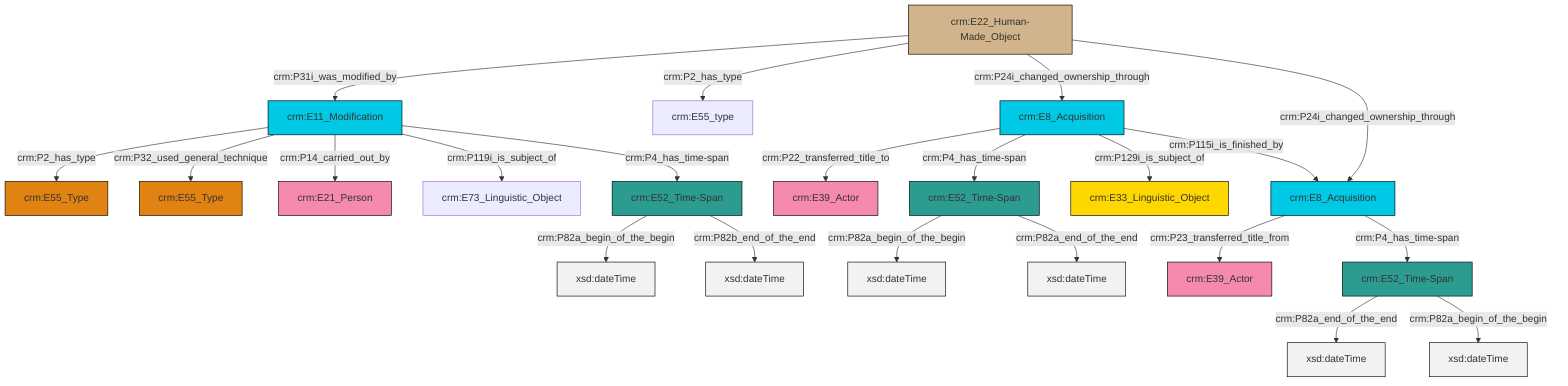 graph TD
classDef Literal fill:#f2f2f2,stroke:#000000;
classDef CRM_Entity fill:#FFFFFF,stroke:#000000;
classDef Temporal_Entity fill:#00C9E6, stroke:#000000;
classDef Type fill:#E18312, stroke:#000000;
classDef Time-Span fill:#2C9C91, stroke:#000000;
classDef Appellation fill:#FFEB7F, stroke:#000000;
classDef Place fill:#008836, stroke:#000000;
classDef Persistent_Item fill:#B266B2, stroke:#000000;
classDef Conceptual_Object fill:#FFD700, stroke:#000000;
classDef Physical_Thing fill:#D2B48C, stroke:#000000;
classDef Actor fill:#f58aad, stroke:#000000;
classDef PC_Classes fill:#4ce600, stroke:#000000;
classDef Multi fill:#cccccc,stroke:#000000;

2["crm:E8_Acquisition"]:::Temporal_Entity -->|crm:P22_transferred_title_to| 3["crm:E39_Actor"]:::Actor
6["crm:E22_Human-Made_Object"]:::Physical_Thing -->|crm:P31i_was_modified_by| 7["crm:E11_Modification"]:::Temporal_Entity
2["crm:E8_Acquisition"]:::Temporal_Entity -->|crm:P4_has_time-span| 11["crm:E52_Time-Span"]:::Time-Span
2["crm:E8_Acquisition"]:::Temporal_Entity -->|crm:P129i_is_subject_of| 13["crm:E33_Linguistic_Object"]:::Conceptual_Object
7["crm:E11_Modification"]:::Temporal_Entity -->|crm:P2_has_type| 0["crm:E55_Type"]:::Type
17["crm:E52_Time-Span"]:::Time-Span -->|crm:P82a_begin_of_the_begin| 18[xsd:dateTime]:::Literal
7["crm:E11_Modification"]:::Temporal_Entity -->|crm:P32_used_general_technique| 22["crm:E55_Type"]:::Type
11["crm:E52_Time-Span"]:::Time-Span -->|crm:P82a_begin_of_the_begin| 23[xsd:dateTime]:::Literal
6["crm:E22_Human-Made_Object"]:::Physical_Thing -->|crm:P2_has_type| 24["crm:E55_type"]:::Default
14["crm:E8_Acquisition"]:::Temporal_Entity -->|crm:P23_transferred_title_from| 25["crm:E39_Actor"]:::Actor
7["crm:E11_Modification"]:::Temporal_Entity -->|crm:P14_carried_out_by| 8["crm:E21_Person"]:::Actor
6["crm:E22_Human-Made_Object"]:::Physical_Thing -->|crm:P24i_changed_ownership_through| 2["crm:E8_Acquisition"]:::Temporal_Entity
11["crm:E52_Time-Span"]:::Time-Span -->|crm:P82a_end_of_the_end| 26[xsd:dateTime]:::Literal
17["crm:E52_Time-Span"]:::Time-Span -->|crm:P82b_end_of_the_end| 27[xsd:dateTime]:::Literal
6["crm:E22_Human-Made_Object"]:::Physical_Thing -->|crm:P24i_changed_ownership_through| 14["crm:E8_Acquisition"]:::Temporal_Entity
7["crm:E11_Modification"]:::Temporal_Entity -->|crm:P119i_is_subject_of| 4["crm:E73_Linguistic_Object"]:::Default
19["crm:E52_Time-Span"]:::Time-Span -->|crm:P82a_end_of_the_end| 29[xsd:dateTime]:::Literal
14["crm:E8_Acquisition"]:::Temporal_Entity -->|crm:P4_has_time-span| 19["crm:E52_Time-Span"]:::Time-Span
7["crm:E11_Modification"]:::Temporal_Entity -->|crm:P4_has_time-span| 17["crm:E52_Time-Span"]:::Time-Span
2["crm:E8_Acquisition"]:::Temporal_Entity -->|crm:P115i_is_finished_by| 14["crm:E8_Acquisition"]:::Temporal_Entity
19["crm:E52_Time-Span"]:::Time-Span -->|crm:P82a_begin_of_the_begin| 35[xsd:dateTime]:::Literal